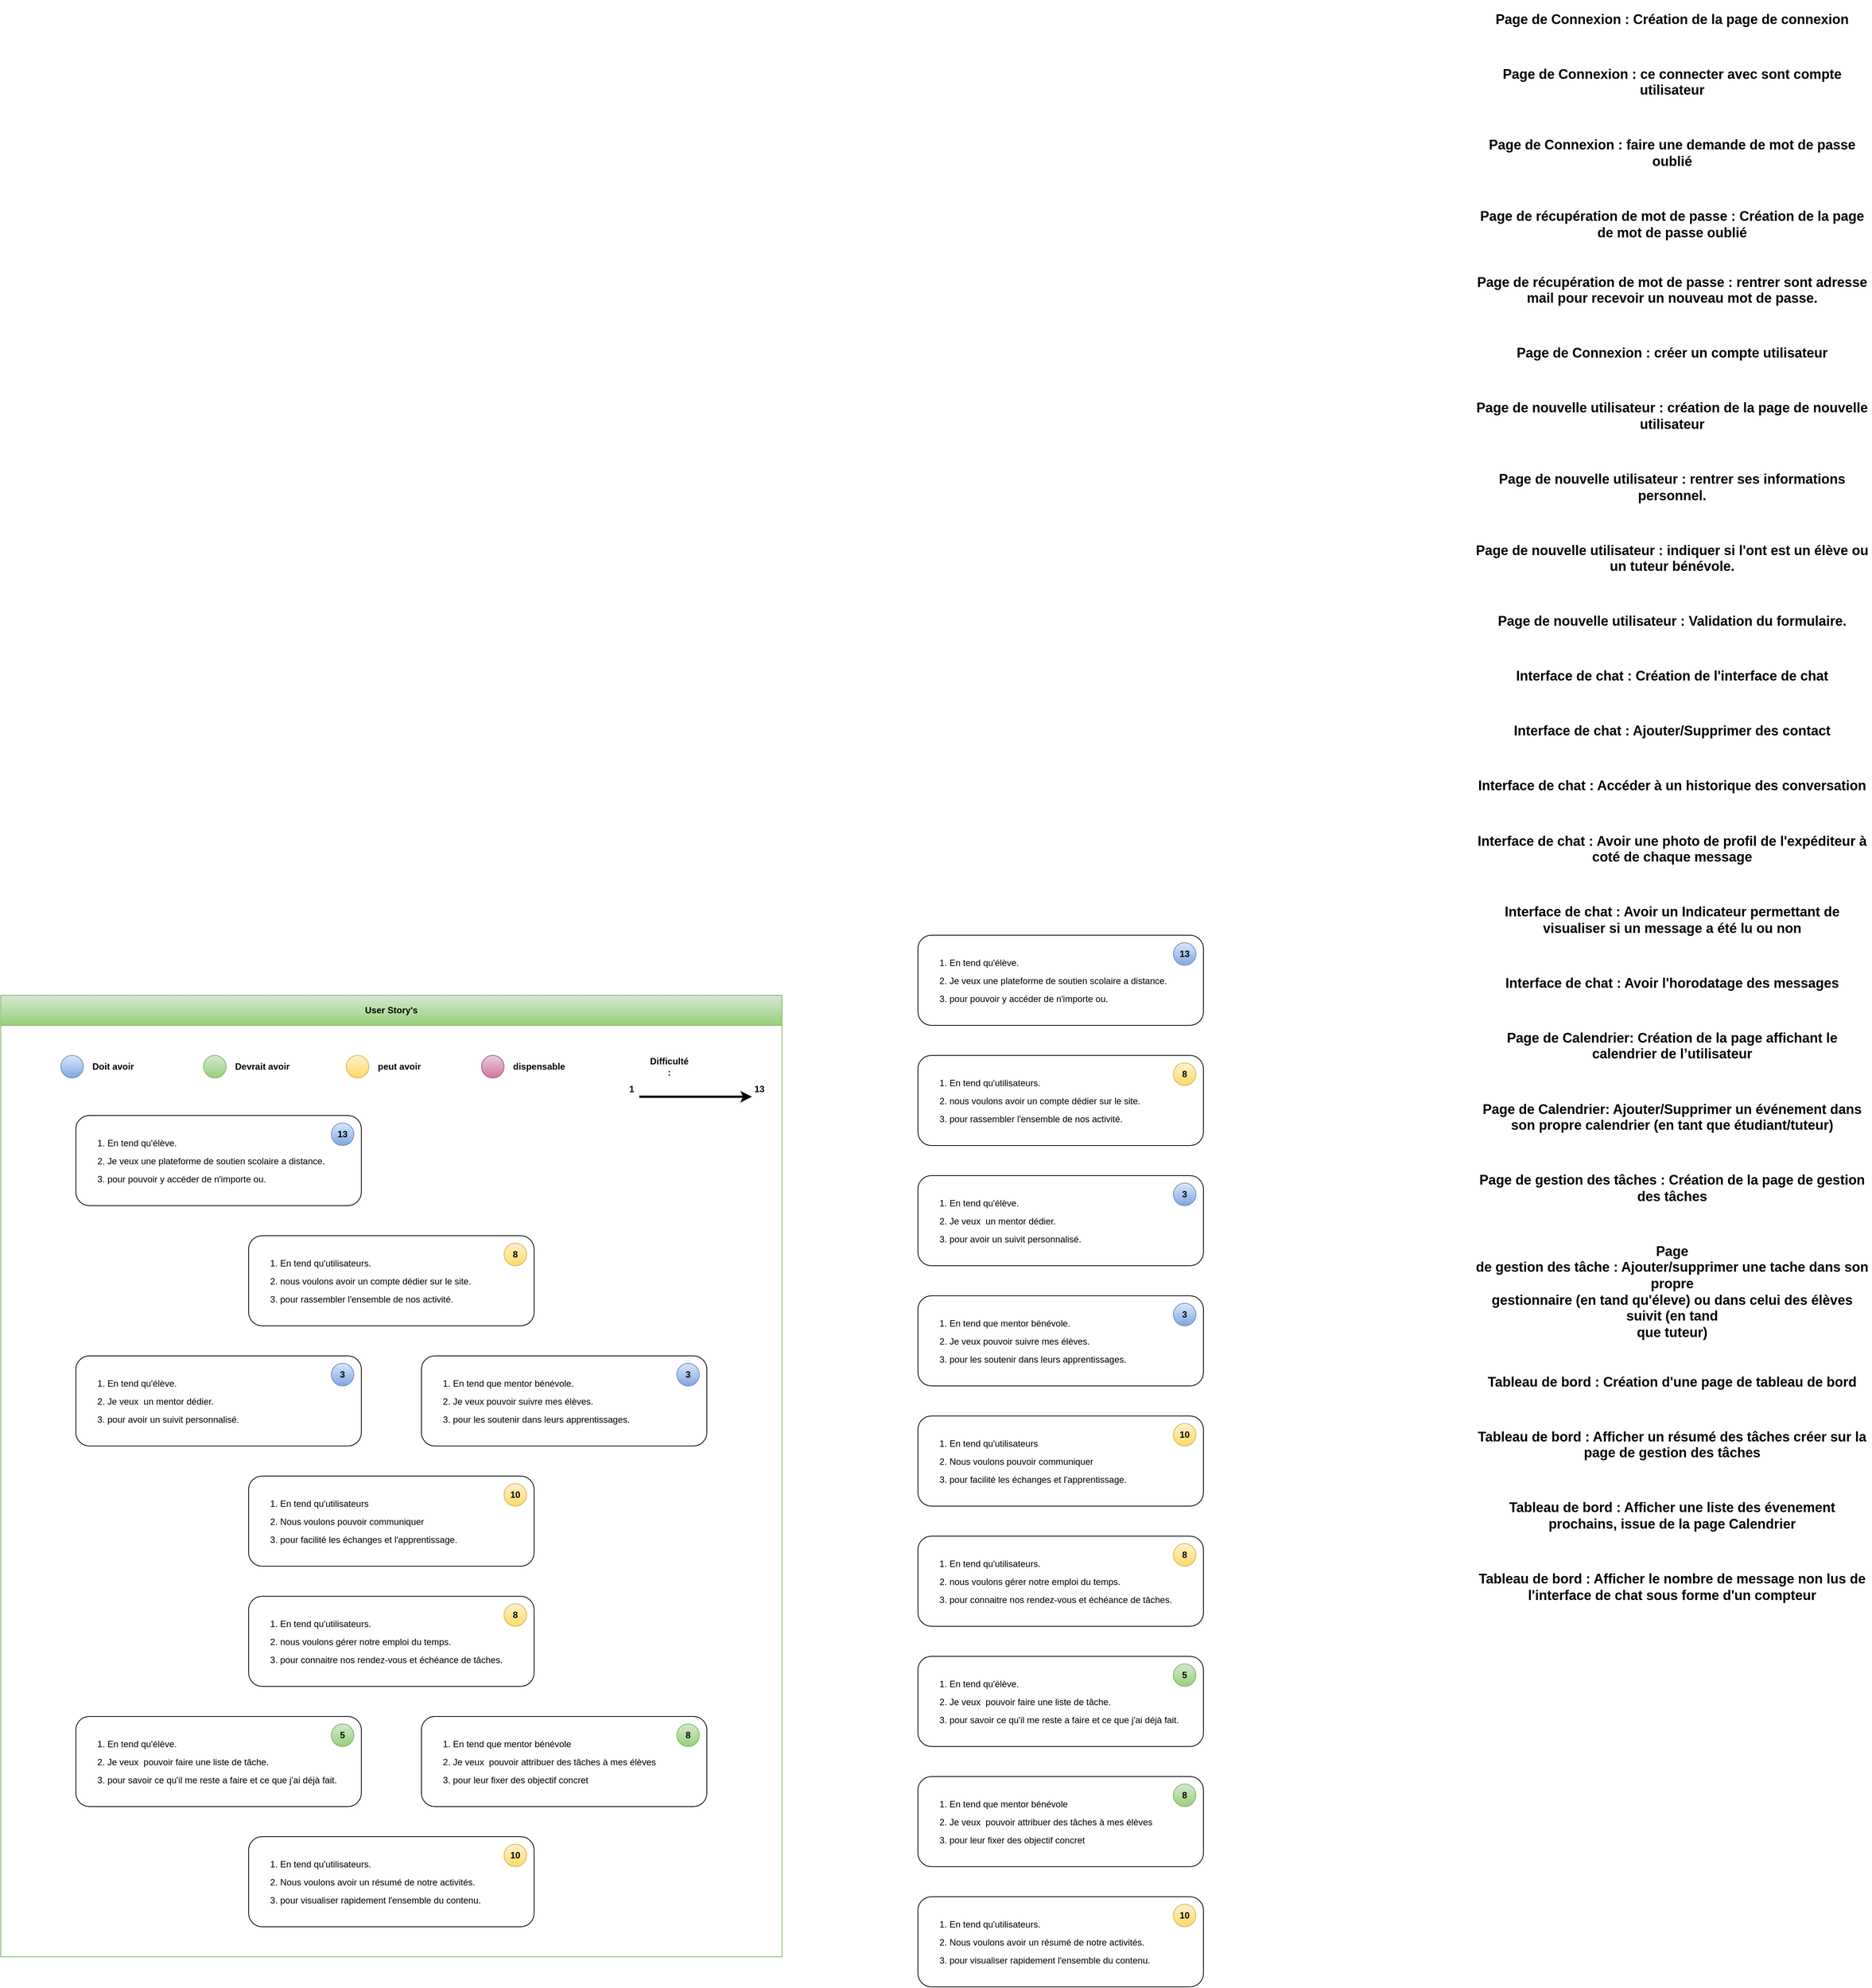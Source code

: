 <mxfile version="21.5.2" type="github">
  <diagram name="Page-1" id="sj1A13hGBqNmOc4zXh2_">
    <mxGraphModel dx="2695" dy="3397" grid="1" gridSize="10" guides="1" tooltips="1" connect="1" arrows="1" fold="1" page="1" pageScale="1" pageWidth="827" pageHeight="1169" math="0" shadow="0">
      <root>
        <mxCell id="0" />
        <mxCell id="1" parent="0" />
        <mxCell id="MKo6S_NpZ9i3rgRZni-A-3" value="User Story&#39;s" style="swimlane;whiteSpace=wrap;html=1;startSize=40;fillColor=#d5e8d4;gradientColor=#97d077;strokeColor=#82b366;" parent="1" vertex="1">
          <mxGeometry x="-360" y="-720" width="1040" height="1280" as="geometry">
            <mxRectangle x="-360" y="-720" width="110" height="40" as="alternateBounds" />
          </mxGeometry>
        </mxCell>
        <mxCell id="OetnsAStxz32LthR_dCU-24" value="" style="group" parent="MKo6S_NpZ9i3rgRZni-A-3" vertex="1" connectable="0">
          <mxGeometry x="100" y="960" width="380" height="120" as="geometry" />
        </mxCell>
        <mxCell id="OetnsAStxz32LthR_dCU-12" value="" style="rounded=1;whiteSpace=wrap;html=1;container=0;" parent="OetnsAStxz32LthR_dCU-24" vertex="1">
          <mxGeometry width="380" height="120" as="geometry" />
        </mxCell>
        <mxCell id="OetnsAStxz32LthR_dCU-23" value="&lt;ol style=&quot;line-height: 200%;&quot;&gt;&lt;li&gt;En tend qu&#39;élève.&lt;br&gt;&lt;/li&gt;&lt;li&gt;Je veux&amp;nbsp; pouvoir faire une liste de tâche.&lt;br&gt;&lt;/li&gt;&lt;li&gt;pour savoir ce qu&#39;il me reste a faire et ce que j&#39;ai déjà fait.&lt;br&gt;&lt;/li&gt;&lt;/ol&gt;" style="text;strokeColor=none;fillColor=none;align=left;verticalAlign=middle;spacingLeft=0;spacingRight=4;overflow=hidden;rotatable=0;points=[[0,0.5],[1,0.5]];portConstraint=eastwest;whiteSpace=wrap;html=1;spacing=2;spacingTop=4;spacingBottom=4;imageAspect=1;" parent="OetnsAStxz32LthR_dCU-24" vertex="1">
          <mxGeometry width="380" height="120" as="geometry" />
        </mxCell>
        <mxCell id="MKo6S_NpZ9i3rgRZni-A-76" value="5" style="rounded=1;whiteSpace=wrap;html=1;absoluteArcSize=0;metaEdit=0;arcSize=50;fillColor=#d5e8d4;gradientColor=#97d077;strokeColor=#82b366;fontStyle=1" parent="OetnsAStxz32LthR_dCU-24" vertex="1">
          <mxGeometry x="340" y="10" width="30" height="30" as="geometry" />
        </mxCell>
        <mxCell id="OetnsAStxz32LthR_dCU-28" value="" style="group" parent="MKo6S_NpZ9i3rgRZni-A-3" vertex="1" connectable="0">
          <mxGeometry x="330" y="320" width="380" height="120" as="geometry" />
        </mxCell>
        <mxCell id="OetnsAStxz32LthR_dCU-29" value="" style="rounded=1;whiteSpace=wrap;html=1;" parent="OetnsAStxz32LthR_dCU-28" vertex="1">
          <mxGeometry width="380" height="120" as="geometry" />
        </mxCell>
        <mxCell id="OetnsAStxz32LthR_dCU-30" value="&lt;ol style=&quot;line-height: 200%;&quot;&gt;&lt;li&gt;En tend qu&#39;utilisateurs.&lt;/li&gt;&lt;li&gt;nous voulons avoir un compte dédier sur le site.&lt;br&gt;&lt;/li&gt;&lt;li&gt;pour rassembler l&#39;ensemble de nos activité.&lt;br&gt;&lt;/li&gt;&lt;/ol&gt;" style="text;strokeColor=none;fillColor=none;align=left;verticalAlign=middle;spacingLeft=0;spacingRight=4;overflow=hidden;rotatable=0;points=[[0,0.5],[1,0.5]];portConstraint=eastwest;whiteSpace=wrap;html=1;spacing=2;spacingTop=4;spacingBottom=4;imageAspect=1;" parent="OetnsAStxz32LthR_dCU-28" vertex="1">
          <mxGeometry width="380" height="120" as="geometry" />
        </mxCell>
        <mxCell id="MKo6S_NpZ9i3rgRZni-A-74" value="8" style="rounded=1;whiteSpace=wrap;html=1;absoluteArcSize=0;metaEdit=0;arcSize=50;fillColor=#fff2cc;gradientColor=#ffd966;strokeColor=#d6b656;fontStyle=1" parent="OetnsAStxz32LthR_dCU-28" vertex="1">
          <mxGeometry x="340" y="10" width="30" height="30" as="geometry" />
        </mxCell>
        <mxCell id="OetnsAStxz32LthR_dCU-31" value="" style="group" parent="MKo6S_NpZ9i3rgRZni-A-3" vertex="1" connectable="0">
          <mxGeometry x="100" y="480" width="380" height="120" as="geometry" />
        </mxCell>
        <mxCell id="OetnsAStxz32LthR_dCU-32" value="" style="rounded=1;whiteSpace=wrap;html=1;" parent="OetnsAStxz32LthR_dCU-31" vertex="1">
          <mxGeometry width="380" height="120" as="geometry" />
        </mxCell>
        <mxCell id="OetnsAStxz32LthR_dCU-33" value="&lt;ol style=&quot;line-height: 200%;&quot;&gt;&lt;li&gt;En tend qu&#39;élève.&lt;/li&gt;&lt;li&gt;Je veux&amp;nbsp; un mentor dédier.&lt;br&gt;&lt;/li&gt;&lt;li&gt;pour avoir un suivit personnalisé.&lt;br&gt;&lt;/li&gt;&lt;/ol&gt;" style="text;strokeColor=none;fillColor=none;align=left;verticalAlign=middle;spacingLeft=0;spacingRight=4;overflow=hidden;rotatable=0;points=[[0,0.5],[1,0.5]];portConstraint=eastwest;whiteSpace=wrap;html=1;spacing=2;spacingTop=4;spacingBottom=4;imageAspect=1;" parent="OetnsAStxz32LthR_dCU-31" vertex="1">
          <mxGeometry width="380" height="120" as="geometry" />
        </mxCell>
        <mxCell id="MKo6S_NpZ9i3rgRZni-A-72" value="3" style="rounded=1;whiteSpace=wrap;html=1;absoluteArcSize=0;metaEdit=0;arcSize=50;fillColor=#dae8fc;gradientColor=#7ea6e0;strokeColor=#6c8ebf;editable=1;movable=1;resizable=1;rotatable=1;deletable=1;locked=0;connectable=1;noLabel=0;fontStyle=1" parent="OetnsAStxz32LthR_dCU-31" vertex="1">
          <mxGeometry x="340" y="10" width="30" height="30" as="geometry" />
        </mxCell>
        <mxCell id="OetnsAStxz32LthR_dCU-34" value="" style="group;fontStyle=0" parent="MKo6S_NpZ9i3rgRZni-A-3" vertex="1" connectable="0">
          <mxGeometry x="100" y="160" width="380" height="120" as="geometry" />
        </mxCell>
        <mxCell id="OetnsAStxz32LthR_dCU-35" value="" style="rounded=1;whiteSpace=wrap;html=1;" parent="OetnsAStxz32LthR_dCU-34" vertex="1">
          <mxGeometry width="380" height="120" as="geometry" />
        </mxCell>
        <mxCell id="OetnsAStxz32LthR_dCU-36" value="&lt;ol style=&quot;line-height: 200%;&quot;&gt;&lt;li&gt;En tend qu&#39;élève.&lt;br&gt;&lt;/li&gt;&lt;li&gt;Je veux une plateforme de soutien scolaire a distance.&lt;br&gt;&lt;/li&gt;&lt;li&gt;pour pouvoir y accéder de n&#39;importe ou.&lt;br&gt;&lt;/li&gt;&lt;/ol&gt;" style="text;strokeColor=none;fillColor=none;align=left;verticalAlign=middle;spacingLeft=0;spacingRight=4;overflow=hidden;rotatable=0;points=[[0,0.5],[1,0.5]];portConstraint=eastwest;whiteSpace=wrap;html=1;spacing=2;spacingTop=4;spacingBottom=4;imageAspect=1;" parent="OetnsAStxz32LthR_dCU-34" vertex="1">
          <mxGeometry width="380" height="120" as="geometry" />
        </mxCell>
        <mxCell id="MKo6S_NpZ9i3rgRZni-A-71" value="13" style="rounded=1;whiteSpace=wrap;html=1;absoluteArcSize=0;metaEdit=0;arcSize=50;fillColor=#dae8fc;gradientColor=#7ea6e0;strokeColor=#6c8ebf;editable=1;movable=1;resizable=1;rotatable=1;deletable=1;locked=0;connectable=1;noLabel=0;fontStyle=1" parent="OetnsAStxz32LthR_dCU-34" vertex="1">
          <mxGeometry x="340" y="10" width="30" height="30" as="geometry" />
        </mxCell>
        <mxCell id="OetnsAStxz32LthR_dCU-37" value="" style="group" parent="MKo6S_NpZ9i3rgRZni-A-3" vertex="1" connectable="0">
          <mxGeometry x="560" y="480" width="380" height="120" as="geometry" />
        </mxCell>
        <mxCell id="OetnsAStxz32LthR_dCU-38" value="" style="rounded=1;whiteSpace=wrap;html=1;" parent="OetnsAStxz32LthR_dCU-37" vertex="1">
          <mxGeometry width="380" height="120" as="geometry" />
        </mxCell>
        <mxCell id="OetnsAStxz32LthR_dCU-39" value="&lt;ol style=&quot;line-height: 200%;&quot;&gt;&lt;li&gt;En tend que mentor bénévole.&lt;br&gt;&lt;/li&gt;&lt;li&gt;Je veux pouvoir suivre mes élèves.&lt;br&gt;&lt;/li&gt;&lt;li&gt;pour les soutenir dans leurs apprentissages.&lt;br&gt;&lt;/li&gt;&lt;/ol&gt;" style="text;strokeColor=none;fillColor=none;align=left;verticalAlign=middle;spacingLeft=0;spacingRight=4;overflow=hidden;rotatable=0;points=[[0,0.5],[1,0.5]];portConstraint=eastwest;whiteSpace=wrap;html=1;spacing=2;spacingTop=4;spacingBottom=4;imageAspect=1;" parent="OetnsAStxz32LthR_dCU-37" vertex="1">
          <mxGeometry width="380" height="120" as="geometry" />
        </mxCell>
        <mxCell id="MKo6S_NpZ9i3rgRZni-A-73" value="3" style="rounded=1;whiteSpace=wrap;html=1;absoluteArcSize=0;metaEdit=0;arcSize=50;fillColor=#dae8fc;gradientColor=#7ea6e0;strokeColor=#6c8ebf;editable=1;movable=1;resizable=1;rotatable=1;deletable=1;locked=0;connectable=1;noLabel=0;fontStyle=1" parent="OetnsAStxz32LthR_dCU-37" vertex="1">
          <mxGeometry x="340" y="10" width="30" height="30" as="geometry" />
        </mxCell>
        <mxCell id="OetnsAStxz32LthR_dCU-40" value="" style="group" parent="MKo6S_NpZ9i3rgRZni-A-3" vertex="1" connectable="0">
          <mxGeometry x="560" y="960" width="380" height="120" as="geometry" />
        </mxCell>
        <mxCell id="OetnsAStxz32LthR_dCU-41" value="" style="rounded=1;whiteSpace=wrap;html=1;" parent="OetnsAStxz32LthR_dCU-40" vertex="1">
          <mxGeometry width="380" height="120" as="geometry" />
        </mxCell>
        <mxCell id="OetnsAStxz32LthR_dCU-42" value="&lt;ol style=&quot;line-height: 200%;&quot;&gt;&lt;li&gt;En tend que mentor bénévole&lt;br&gt;&lt;/li&gt;&lt;li&gt;Je veux&amp;nbsp; pouvoir attribuer des tâches à mes élèves&lt;br&gt;&lt;/li&gt;&lt;li&gt;pour leur fixer des objectif concret&lt;br&gt;&lt;/li&gt;&lt;/ol&gt;" style="text;strokeColor=none;fillColor=none;align=left;verticalAlign=middle;spacingLeft=0;spacingRight=4;overflow=hidden;rotatable=0;points=[[0,0.5],[1,0.5]];portConstraint=eastwest;whiteSpace=wrap;html=1;spacing=2;spacingTop=4;spacingBottom=4;imageAspect=1;" parent="OetnsAStxz32LthR_dCU-40" vertex="1">
          <mxGeometry width="380" height="120" as="geometry" />
        </mxCell>
        <mxCell id="MKo6S_NpZ9i3rgRZni-A-77" value="8" style="rounded=1;whiteSpace=wrap;html=1;absoluteArcSize=0;metaEdit=0;arcSize=50;fillColor=#d5e8d4;gradientColor=#97d077;strokeColor=#82b366;fontStyle=1" parent="OetnsAStxz32LthR_dCU-40" vertex="1">
          <mxGeometry x="340" y="10" width="30" height="30" as="geometry" />
        </mxCell>
        <mxCell id="OetnsAStxz32LthR_dCU-46" value="" style="group" parent="MKo6S_NpZ9i3rgRZni-A-3" vertex="1" connectable="0">
          <mxGeometry x="330" y="1120" width="380" height="120" as="geometry" />
        </mxCell>
        <mxCell id="OetnsAStxz32LthR_dCU-47" value="" style="rounded=1;whiteSpace=wrap;html=1;" parent="OetnsAStxz32LthR_dCU-46" vertex="1">
          <mxGeometry width="380" height="120" as="geometry" />
        </mxCell>
        <mxCell id="OetnsAStxz32LthR_dCU-48" value="&lt;ol style=&quot;line-height: 200%;&quot;&gt;&lt;li&gt;En tend qu&#39;utilisateurs.&lt;br&gt;&lt;/li&gt;&lt;li&gt;Nous voulons avoir un résumé de notre activités. &lt;br&gt;&lt;/li&gt;&lt;li&gt;pour visualiser rapidement l&#39;ensemble du contenu.&lt;br&gt;&lt;/li&gt;&lt;/ol&gt;" style="text;strokeColor=none;fillColor=none;align=left;verticalAlign=middle;spacingLeft=0;spacingRight=4;overflow=hidden;rotatable=0;points=[[0,0.5],[1,0.5]];portConstraint=eastwest;whiteSpace=wrap;html=1;spacing=2;spacingTop=4;spacingBottom=4;imageAspect=1;" parent="OetnsAStxz32LthR_dCU-46" vertex="1">
          <mxGeometry width="380" height="120" as="geometry" />
        </mxCell>
        <mxCell id="MKo6S_NpZ9i3rgRZni-A-69" value="10" style="rounded=1;whiteSpace=wrap;html=1;absoluteArcSize=0;metaEdit=0;arcSize=50;fillColor=#fff2cc;gradientColor=#ffd966;strokeColor=#d6b656;fontStyle=1" parent="OetnsAStxz32LthR_dCU-46" vertex="1">
          <mxGeometry x="340" y="10" width="30" height="30" as="geometry" />
        </mxCell>
        <mxCell id="OetnsAStxz32LthR_dCU-49" value="" style="group" parent="MKo6S_NpZ9i3rgRZni-A-3" vertex="1" connectable="0">
          <mxGeometry x="330" y="640" width="380" height="120" as="geometry" />
        </mxCell>
        <mxCell id="OetnsAStxz32LthR_dCU-26" value="" style="rounded=1;whiteSpace=wrap;html=1;" parent="OetnsAStxz32LthR_dCU-49" vertex="1">
          <mxGeometry width="380" height="120.0" as="geometry" />
        </mxCell>
        <mxCell id="OetnsAStxz32LthR_dCU-27" value="&lt;ol style=&quot;line-height: 200%;&quot;&gt;&lt;li&gt;En tend qu&#39;utilisateurs&lt;/li&gt;&lt;li&gt;Nous voulons pouvoir communiquer&lt;br&gt;&lt;/li&gt;&lt;li&gt;pour facilité les échanges et l&#39;apprentissage.&lt;br&gt;&lt;/li&gt;&lt;/ol&gt;" style="text;strokeColor=none;fillColor=none;align=left;verticalAlign=middle;spacingLeft=0;spacingRight=4;overflow=hidden;rotatable=0;points=[[0,0.5],[1,0.5]];portConstraint=eastwest;whiteSpace=wrap;html=1;spacing=2;spacingTop=0;spacingBottom=0;imageAspect=1;" parent="OetnsAStxz32LthR_dCU-49" vertex="1">
          <mxGeometry width="380" height="120.0" as="geometry" />
        </mxCell>
        <mxCell id="MKo6S_NpZ9i3rgRZni-A-79" value="10" style="rounded=1;whiteSpace=wrap;html=1;absoluteArcSize=0;metaEdit=0;arcSize=50;fillColor=#fff2cc;gradientColor=#ffd966;strokeColor=#d6b656;fontStyle=1" parent="OetnsAStxz32LthR_dCU-49" vertex="1">
          <mxGeometry x="340" y="10" width="30" height="30" as="geometry" />
        </mxCell>
        <mxCell id="MKo6S_NpZ9i3rgRZni-A-2" value="" style="group" parent="MKo6S_NpZ9i3rgRZni-A-3" vertex="1" connectable="0">
          <mxGeometry x="330" y="800" width="380" height="120" as="geometry" />
        </mxCell>
        <mxCell id="EO4pnPSAchLOPsAstI3M-14" value="" style="rounded=1;whiteSpace=wrap;html=1;container=0;" parent="MKo6S_NpZ9i3rgRZni-A-2" vertex="1">
          <mxGeometry width="380" height="120" as="geometry" />
        </mxCell>
        <mxCell id="EO4pnPSAchLOPsAstI3M-6" value="&lt;ol style=&quot;line-height: 200%;&quot;&gt;&lt;li&gt;En tend qu&#39;utilisateurs.&lt;/li&gt;&lt;li&gt;nous voulons gérer notre emploi du temps. &lt;br&gt;&lt;/li&gt;&lt;li&gt;pour connaitre nos rendez-vous et échéance de tâches.&lt;br&gt;&lt;/li&gt;&lt;/ol&gt;" style="text;strokeColor=none;fillColor=none;align=left;verticalAlign=middle;spacingLeft=0;spacingRight=4;overflow=hidden;rotatable=0;points=[[0,0.5],[1,0.5]];portConstraint=eastwest;whiteSpace=wrap;html=1;spacing=2;spacingTop=4;spacingBottom=4;imageAspect=1;container=0;" parent="MKo6S_NpZ9i3rgRZni-A-2" vertex="1">
          <mxGeometry width="380" height="120" as="geometry" />
        </mxCell>
        <mxCell id="MKo6S_NpZ9i3rgRZni-A-78" value="8" style="rounded=1;whiteSpace=wrap;html=1;absoluteArcSize=0;metaEdit=0;arcSize=50;fillColor=#fff2cc;gradientColor=#ffd966;strokeColor=#d6b656;fontStyle=1" parent="MKo6S_NpZ9i3rgRZni-A-2" vertex="1">
          <mxGeometry x="340" y="10" width="30" height="30" as="geometry" />
        </mxCell>
        <mxCell id="MKo6S_NpZ9i3rgRZni-A-15" value="" style="endArrow=classic;html=1;rounded=0;strokeWidth=3;" parent="MKo6S_NpZ9i3rgRZni-A-3" edge="1">
          <mxGeometry width="50" height="50" relative="1" as="geometry">
            <mxPoint x="850" y="135" as="sourcePoint" />
            <mxPoint x="1000" y="135" as="targetPoint" />
          </mxGeometry>
        </mxCell>
        <mxCell id="MKo6S_NpZ9i3rgRZni-A-16" value="&lt;b&gt;Difficulté :&lt;/b&gt;" style="text;html=1;strokeColor=none;fillColor=none;align=center;verticalAlign=middle;whiteSpace=wrap;rounded=0;" parent="MKo6S_NpZ9i3rgRZni-A-3" vertex="1">
          <mxGeometry x="860" y="80" width="60" height="30" as="geometry" />
        </mxCell>
        <mxCell id="MKo6S_NpZ9i3rgRZni-A-61" value="&lt;b&gt;1&lt;/b&gt;" style="text;html=1;strokeColor=none;fillColor=none;align=center;verticalAlign=middle;whiteSpace=wrap;rounded=0;" parent="MKo6S_NpZ9i3rgRZni-A-3" vertex="1">
          <mxGeometry x="810" y="110" width="60" height="30" as="geometry" />
        </mxCell>
        <mxCell id="MKo6S_NpZ9i3rgRZni-A-62" value="&lt;b&gt;13&lt;/b&gt;" style="text;html=1;strokeColor=none;fillColor=none;align=center;verticalAlign=middle;whiteSpace=wrap;rounded=0;" parent="MKo6S_NpZ9i3rgRZni-A-3" vertex="1">
          <mxGeometry x="980" y="110" width="60" height="30" as="geometry" />
        </mxCell>
        <mxCell id="MKo6S_NpZ9i3rgRZni-A-6" value="" style="group" parent="MKo6S_NpZ9i3rgRZni-A-3" vertex="1" connectable="0">
          <mxGeometry x="270" y="80" width="130" height="30" as="geometry" />
        </mxCell>
        <mxCell id="MKo6S_NpZ9i3rgRZni-A-7" value="" style="rounded=1;whiteSpace=wrap;html=1;absoluteArcSize=0;metaEdit=0;arcSize=50;fillColor=#d5e8d4;gradientColor=#97d077;strokeColor=#82b366;" parent="MKo6S_NpZ9i3rgRZni-A-6" vertex="1">
          <mxGeometry width="30" height="30" as="geometry" />
        </mxCell>
        <mxCell id="MKo6S_NpZ9i3rgRZni-A-8" value="Devrait avoir" style="text;html=1;strokeColor=none;fillColor=none;align=left;verticalAlign=middle;whiteSpace=wrap;rounded=0;fontStyle=1" parent="MKo6S_NpZ9i3rgRZni-A-6" vertex="1">
          <mxGeometry x="40" width="90" height="30" as="geometry" />
        </mxCell>
        <mxCell id="MKo6S_NpZ9i3rgRZni-A-9" value="" style="group" parent="MKo6S_NpZ9i3rgRZni-A-3" vertex="1" connectable="0">
          <mxGeometry x="460" y="80" width="130" height="30" as="geometry" />
        </mxCell>
        <mxCell id="MKo6S_NpZ9i3rgRZni-A-10" value="" style="rounded=1;whiteSpace=wrap;html=1;absoluteArcSize=0;metaEdit=0;arcSize=50;fillColor=#fff2cc;gradientColor=#ffd966;strokeColor=#d6b656;" parent="MKo6S_NpZ9i3rgRZni-A-9" vertex="1">
          <mxGeometry width="30" height="30" as="geometry" />
        </mxCell>
        <mxCell id="MKo6S_NpZ9i3rgRZni-A-11" value="peut avoir" style="text;html=1;strokeColor=none;fillColor=none;align=left;verticalAlign=middle;whiteSpace=wrap;rounded=0;fontStyle=1" parent="MKo6S_NpZ9i3rgRZni-A-9" vertex="1">
          <mxGeometry x="40" width="90" height="30" as="geometry" />
        </mxCell>
        <mxCell id="MKo6S_NpZ9i3rgRZni-A-12" value="" style="group" parent="MKo6S_NpZ9i3rgRZni-A-3" vertex="1" connectable="0">
          <mxGeometry x="640" y="80" width="130" height="30" as="geometry" />
        </mxCell>
        <mxCell id="MKo6S_NpZ9i3rgRZni-A-13" value="" style="rounded=1;whiteSpace=wrap;html=1;absoluteArcSize=0;metaEdit=0;arcSize=50;fillColor=#e6d0de;strokeColor=#996185;gradientColor=#d5739d;" parent="MKo6S_NpZ9i3rgRZni-A-12" vertex="1">
          <mxGeometry width="30" height="30" as="geometry" />
        </mxCell>
        <mxCell id="MKo6S_NpZ9i3rgRZni-A-14" value="dispensable" style="text;html=1;strokeColor=none;fillColor=none;align=left;verticalAlign=middle;whiteSpace=wrap;rounded=0;fontStyle=1" parent="MKo6S_NpZ9i3rgRZni-A-12" vertex="1">
          <mxGeometry x="40" width="90" height="30" as="geometry" />
        </mxCell>
        <mxCell id="MKo6S_NpZ9i3rgRZni-A-5" value="" style="group" parent="MKo6S_NpZ9i3rgRZni-A-3" vertex="1" connectable="0">
          <mxGeometry x="80" y="80" width="130" height="30" as="geometry" />
        </mxCell>
        <mxCell id="MKo6S_NpZ9i3rgRZni-A-1" value="" style="rounded=1;whiteSpace=wrap;html=1;absoluteArcSize=0;metaEdit=0;arcSize=50;fillColor=#dae8fc;gradientColor=#7ea6e0;strokeColor=#6c8ebf;editable=1;movable=1;resizable=1;rotatable=1;deletable=1;locked=0;connectable=1;noLabel=0;" parent="MKo6S_NpZ9i3rgRZni-A-5" vertex="1">
          <mxGeometry width="30" height="30" as="geometry" />
        </mxCell>
        <mxCell id="MKo6S_NpZ9i3rgRZni-A-4" value="Doit avoir" style="text;html=1;strokeColor=none;fillColor=none;align=left;verticalAlign=middle;whiteSpace=wrap;rounded=0;fontStyle=1" parent="MKo6S_NpZ9i3rgRZni-A-5" vertex="1">
          <mxGeometry x="40" width="90" height="30" as="geometry" />
        </mxCell>
        <mxCell id="_IogW-WgL3CR2NkvRx8q-1" value="" style="group;fontStyle=0" vertex="1" connectable="0" parent="1">
          <mxGeometry x="861" y="-800" width="380" height="120" as="geometry" />
        </mxCell>
        <mxCell id="_IogW-WgL3CR2NkvRx8q-2" value="" style="rounded=1;whiteSpace=wrap;html=1;" vertex="1" parent="_IogW-WgL3CR2NkvRx8q-1">
          <mxGeometry width="380" height="120" as="geometry" />
        </mxCell>
        <mxCell id="_IogW-WgL3CR2NkvRx8q-3" value="&lt;ol style=&quot;line-height: 200%;&quot;&gt;&lt;li&gt;En tend qu&#39;élève.&lt;br&gt;&lt;/li&gt;&lt;li&gt;Je veux une plateforme de soutien scolaire a distance.&lt;br&gt;&lt;/li&gt;&lt;li&gt;pour pouvoir y accéder de n&#39;importe ou.&lt;br&gt;&lt;/li&gt;&lt;/ol&gt;" style="text;strokeColor=none;fillColor=none;align=left;verticalAlign=middle;spacingLeft=0;spacingRight=4;overflow=hidden;rotatable=0;points=[[0,0.5],[1,0.5]];portConstraint=eastwest;whiteSpace=wrap;html=1;spacing=2;spacingTop=4;spacingBottom=4;imageAspect=1;" vertex="1" parent="_IogW-WgL3CR2NkvRx8q-1">
          <mxGeometry width="380" height="120" as="geometry" />
        </mxCell>
        <mxCell id="_IogW-WgL3CR2NkvRx8q-4" value="13" style="rounded=1;whiteSpace=wrap;html=1;absoluteArcSize=0;metaEdit=0;arcSize=50;fillColor=#dae8fc;gradientColor=#7ea6e0;strokeColor=#6c8ebf;editable=1;movable=1;resizable=1;rotatable=1;deletable=1;locked=0;connectable=1;noLabel=0;fontStyle=1" vertex="1" parent="_IogW-WgL3CR2NkvRx8q-1">
          <mxGeometry x="340" y="10" width="30" height="30" as="geometry" />
        </mxCell>
        <mxCell id="_IogW-WgL3CR2NkvRx8q-5" value="" style="group" vertex="1" connectable="0" parent="1">
          <mxGeometry x="861" y="-640" width="380" height="120" as="geometry" />
        </mxCell>
        <mxCell id="_IogW-WgL3CR2NkvRx8q-6" value="" style="rounded=1;whiteSpace=wrap;html=1;" vertex="1" parent="_IogW-WgL3CR2NkvRx8q-5">
          <mxGeometry width="380" height="120" as="geometry" />
        </mxCell>
        <mxCell id="_IogW-WgL3CR2NkvRx8q-7" value="&lt;ol style=&quot;line-height: 200%;&quot;&gt;&lt;li&gt;En tend qu&#39;utilisateurs.&lt;/li&gt;&lt;li&gt;nous voulons avoir un compte dédier sur le site.&lt;br&gt;&lt;/li&gt;&lt;li&gt;pour rassembler l&#39;ensemble de nos activité.&lt;br&gt;&lt;/li&gt;&lt;/ol&gt;" style="text;strokeColor=none;fillColor=none;align=left;verticalAlign=middle;spacingLeft=0;spacingRight=4;overflow=hidden;rotatable=0;points=[[0,0.5],[1,0.5]];portConstraint=eastwest;whiteSpace=wrap;html=1;spacing=2;spacingTop=4;spacingBottom=4;imageAspect=1;" vertex="1" parent="_IogW-WgL3CR2NkvRx8q-5">
          <mxGeometry width="380" height="120" as="geometry" />
        </mxCell>
        <mxCell id="_IogW-WgL3CR2NkvRx8q-8" value="8" style="rounded=1;whiteSpace=wrap;html=1;absoluteArcSize=0;metaEdit=0;arcSize=50;fillColor=#fff2cc;gradientColor=#ffd966;strokeColor=#d6b656;fontStyle=1" vertex="1" parent="_IogW-WgL3CR2NkvRx8q-5">
          <mxGeometry x="340" y="10" width="30" height="30" as="geometry" />
        </mxCell>
        <mxCell id="_IogW-WgL3CR2NkvRx8q-9" value="" style="group" vertex="1" connectable="0" parent="1">
          <mxGeometry x="861" y="-320" width="380" height="120" as="geometry" />
        </mxCell>
        <mxCell id="_IogW-WgL3CR2NkvRx8q-10" value="" style="rounded=1;whiteSpace=wrap;html=1;" vertex="1" parent="_IogW-WgL3CR2NkvRx8q-9">
          <mxGeometry width="380" height="120" as="geometry" />
        </mxCell>
        <mxCell id="_IogW-WgL3CR2NkvRx8q-11" value="&lt;ol style=&quot;line-height: 200%;&quot;&gt;&lt;li&gt;En tend que mentor bénévole.&lt;br&gt;&lt;/li&gt;&lt;li&gt;Je veux pouvoir suivre mes élèves.&lt;br&gt;&lt;/li&gt;&lt;li&gt;pour les soutenir dans leurs apprentissages.&lt;br&gt;&lt;/li&gt;&lt;/ol&gt;" style="text;strokeColor=none;fillColor=none;align=left;verticalAlign=middle;spacingLeft=0;spacingRight=4;overflow=hidden;rotatable=0;points=[[0,0.5],[1,0.5]];portConstraint=eastwest;whiteSpace=wrap;html=1;spacing=2;spacingTop=4;spacingBottom=4;imageAspect=1;" vertex="1" parent="_IogW-WgL3CR2NkvRx8q-9">
          <mxGeometry width="380" height="120" as="geometry" />
        </mxCell>
        <mxCell id="_IogW-WgL3CR2NkvRx8q-12" value="3" style="rounded=1;whiteSpace=wrap;html=1;absoluteArcSize=0;metaEdit=0;arcSize=50;fillColor=#dae8fc;gradientColor=#7ea6e0;strokeColor=#6c8ebf;editable=1;movable=1;resizable=1;rotatable=1;deletable=1;locked=0;connectable=1;noLabel=0;fontStyle=1" vertex="1" parent="_IogW-WgL3CR2NkvRx8q-9">
          <mxGeometry x="340" y="10" width="30" height="30" as="geometry" />
        </mxCell>
        <mxCell id="_IogW-WgL3CR2NkvRx8q-13" value="" style="group" vertex="1" connectable="0" parent="1">
          <mxGeometry x="861" y="-480" width="380" height="120" as="geometry" />
        </mxCell>
        <mxCell id="_IogW-WgL3CR2NkvRx8q-14" value="" style="rounded=1;whiteSpace=wrap;html=1;" vertex="1" parent="_IogW-WgL3CR2NkvRx8q-13">
          <mxGeometry width="380" height="120" as="geometry" />
        </mxCell>
        <mxCell id="_IogW-WgL3CR2NkvRx8q-15" value="&lt;ol style=&quot;line-height: 200%;&quot;&gt;&lt;li&gt;En tend qu&#39;élève.&lt;/li&gt;&lt;li&gt;Je veux&amp;nbsp; un mentor dédier.&lt;br&gt;&lt;/li&gt;&lt;li&gt;pour avoir un suivit personnalisé.&lt;br&gt;&lt;/li&gt;&lt;/ol&gt;" style="text;strokeColor=none;fillColor=none;align=left;verticalAlign=middle;spacingLeft=0;spacingRight=4;overflow=hidden;rotatable=0;points=[[0,0.5],[1,0.5]];portConstraint=eastwest;whiteSpace=wrap;html=1;spacing=2;spacingTop=4;spacingBottom=4;imageAspect=1;" vertex="1" parent="_IogW-WgL3CR2NkvRx8q-13">
          <mxGeometry width="380" height="120" as="geometry" />
        </mxCell>
        <mxCell id="_IogW-WgL3CR2NkvRx8q-16" value="3" style="rounded=1;whiteSpace=wrap;html=1;absoluteArcSize=0;metaEdit=0;arcSize=50;fillColor=#dae8fc;gradientColor=#7ea6e0;strokeColor=#6c8ebf;editable=1;movable=1;resizable=1;rotatable=1;deletable=1;locked=0;connectable=1;noLabel=0;fontStyle=1" vertex="1" parent="_IogW-WgL3CR2NkvRx8q-13">
          <mxGeometry x="340" y="10" width="30" height="30" as="geometry" />
        </mxCell>
        <mxCell id="_IogW-WgL3CR2NkvRx8q-17" value="" style="group" vertex="1" connectable="0" parent="1">
          <mxGeometry x="861" y="-160" width="380" height="120" as="geometry" />
        </mxCell>
        <mxCell id="_IogW-WgL3CR2NkvRx8q-18" value="" style="rounded=1;whiteSpace=wrap;html=1;" vertex="1" parent="_IogW-WgL3CR2NkvRx8q-17">
          <mxGeometry width="380" height="120.0" as="geometry" />
        </mxCell>
        <mxCell id="_IogW-WgL3CR2NkvRx8q-19" value="&lt;ol style=&quot;line-height: 200%;&quot;&gt;&lt;li&gt;En tend qu&#39;utilisateurs&lt;/li&gt;&lt;li&gt;Nous voulons pouvoir communiquer&lt;br&gt;&lt;/li&gt;&lt;li&gt;pour facilité les échanges et l&#39;apprentissage.&lt;br&gt;&lt;/li&gt;&lt;/ol&gt;" style="text;strokeColor=none;fillColor=none;align=left;verticalAlign=middle;spacingLeft=0;spacingRight=4;overflow=hidden;rotatable=0;points=[[0,0.5],[1,0.5]];portConstraint=eastwest;whiteSpace=wrap;html=1;spacing=2;spacingTop=0;spacingBottom=0;imageAspect=1;" vertex="1" parent="_IogW-WgL3CR2NkvRx8q-17">
          <mxGeometry width="380" height="120.0" as="geometry" />
        </mxCell>
        <mxCell id="_IogW-WgL3CR2NkvRx8q-20" value="10" style="rounded=1;whiteSpace=wrap;html=1;absoluteArcSize=0;metaEdit=0;arcSize=50;fillColor=#fff2cc;gradientColor=#ffd966;strokeColor=#d6b656;fontStyle=1" vertex="1" parent="_IogW-WgL3CR2NkvRx8q-17">
          <mxGeometry x="340" y="10" width="30" height="30" as="geometry" />
        </mxCell>
        <mxCell id="_IogW-WgL3CR2NkvRx8q-21" value="" style="group" vertex="1" connectable="0" parent="1">
          <mxGeometry x="861" width="380" height="120" as="geometry" />
        </mxCell>
        <mxCell id="_IogW-WgL3CR2NkvRx8q-22" value="" style="rounded=1;whiteSpace=wrap;html=1;container=0;" vertex="1" parent="_IogW-WgL3CR2NkvRx8q-21">
          <mxGeometry width="380" height="120" as="geometry" />
        </mxCell>
        <mxCell id="_IogW-WgL3CR2NkvRx8q-23" value="&lt;ol style=&quot;line-height: 200%;&quot;&gt;&lt;li&gt;En tend qu&#39;utilisateurs.&lt;/li&gt;&lt;li&gt;nous voulons gérer notre emploi du temps. &lt;br&gt;&lt;/li&gt;&lt;li&gt;pour connaitre nos rendez-vous et échéance de tâches.&lt;br&gt;&lt;/li&gt;&lt;/ol&gt;" style="text;strokeColor=none;fillColor=none;align=left;verticalAlign=middle;spacingLeft=0;spacingRight=4;overflow=hidden;rotatable=0;points=[[0,0.5],[1,0.5]];portConstraint=eastwest;whiteSpace=wrap;html=1;spacing=2;spacingTop=4;spacingBottom=4;imageAspect=1;container=0;" vertex="1" parent="_IogW-WgL3CR2NkvRx8q-21">
          <mxGeometry width="380" height="120" as="geometry" />
        </mxCell>
        <mxCell id="_IogW-WgL3CR2NkvRx8q-24" value="8" style="rounded=1;whiteSpace=wrap;html=1;absoluteArcSize=0;metaEdit=0;arcSize=50;fillColor=#fff2cc;gradientColor=#ffd966;strokeColor=#d6b656;fontStyle=1" vertex="1" parent="_IogW-WgL3CR2NkvRx8q-21">
          <mxGeometry x="340" y="10" width="30" height="30" as="geometry" />
        </mxCell>
        <mxCell id="_IogW-WgL3CR2NkvRx8q-25" value="" style="group" vertex="1" connectable="0" parent="1">
          <mxGeometry x="861" y="160" width="380" height="120" as="geometry" />
        </mxCell>
        <mxCell id="_IogW-WgL3CR2NkvRx8q-26" value="" style="rounded=1;whiteSpace=wrap;html=1;container=0;" vertex="1" parent="_IogW-WgL3CR2NkvRx8q-25">
          <mxGeometry width="380" height="120" as="geometry" />
        </mxCell>
        <mxCell id="_IogW-WgL3CR2NkvRx8q-27" value="&lt;ol style=&quot;line-height: 200%;&quot;&gt;&lt;li&gt;En tend qu&#39;élève.&lt;br&gt;&lt;/li&gt;&lt;li&gt;Je veux&amp;nbsp; pouvoir faire une liste de tâche.&lt;br&gt;&lt;/li&gt;&lt;li&gt;pour savoir ce qu&#39;il me reste a faire et ce que j&#39;ai déjà fait.&lt;br&gt;&lt;/li&gt;&lt;/ol&gt;" style="text;strokeColor=none;fillColor=none;align=left;verticalAlign=middle;spacingLeft=0;spacingRight=4;overflow=hidden;rotatable=0;points=[[0,0.5],[1,0.5]];portConstraint=eastwest;whiteSpace=wrap;html=1;spacing=2;spacingTop=4;spacingBottom=4;imageAspect=1;" vertex="1" parent="_IogW-WgL3CR2NkvRx8q-25">
          <mxGeometry width="380" height="120" as="geometry" />
        </mxCell>
        <mxCell id="_IogW-WgL3CR2NkvRx8q-28" value="5" style="rounded=1;whiteSpace=wrap;html=1;absoluteArcSize=0;metaEdit=0;arcSize=50;fillColor=#d5e8d4;gradientColor=#97d077;strokeColor=#82b366;fontStyle=1" vertex="1" parent="_IogW-WgL3CR2NkvRx8q-25">
          <mxGeometry x="340" y="10" width="30" height="30" as="geometry" />
        </mxCell>
        <mxCell id="_IogW-WgL3CR2NkvRx8q-29" value="" style="group" vertex="1" connectable="0" parent="1">
          <mxGeometry x="861" y="320" width="380" height="120" as="geometry" />
        </mxCell>
        <mxCell id="_IogW-WgL3CR2NkvRx8q-30" value="" style="rounded=1;whiteSpace=wrap;html=1;" vertex="1" parent="_IogW-WgL3CR2NkvRx8q-29">
          <mxGeometry width="380" height="120" as="geometry" />
        </mxCell>
        <mxCell id="_IogW-WgL3CR2NkvRx8q-31" value="&lt;ol style=&quot;line-height: 200%;&quot;&gt;&lt;li&gt;En tend que mentor bénévole&lt;br&gt;&lt;/li&gt;&lt;li&gt;Je veux&amp;nbsp; pouvoir attribuer des tâches à mes élèves&lt;br&gt;&lt;/li&gt;&lt;li&gt;pour leur fixer des objectif concret&lt;br&gt;&lt;/li&gt;&lt;/ol&gt;" style="text;strokeColor=none;fillColor=none;align=left;verticalAlign=middle;spacingLeft=0;spacingRight=4;overflow=hidden;rotatable=0;points=[[0,0.5],[1,0.5]];portConstraint=eastwest;whiteSpace=wrap;html=1;spacing=2;spacingTop=4;spacingBottom=4;imageAspect=1;" vertex="1" parent="_IogW-WgL3CR2NkvRx8q-29">
          <mxGeometry width="380" height="120" as="geometry" />
        </mxCell>
        <mxCell id="_IogW-WgL3CR2NkvRx8q-32" value="8" style="rounded=1;whiteSpace=wrap;html=1;absoluteArcSize=0;metaEdit=0;arcSize=50;fillColor=#d5e8d4;gradientColor=#97d077;strokeColor=#82b366;fontStyle=1" vertex="1" parent="_IogW-WgL3CR2NkvRx8q-29">
          <mxGeometry x="340" y="10" width="30" height="30" as="geometry" />
        </mxCell>
        <mxCell id="_IogW-WgL3CR2NkvRx8q-33" value="" style="group" vertex="1" connectable="0" parent="1">
          <mxGeometry x="861" y="480" width="380" height="120" as="geometry" />
        </mxCell>
        <mxCell id="_IogW-WgL3CR2NkvRx8q-34" value="" style="rounded=1;whiteSpace=wrap;html=1;" vertex="1" parent="_IogW-WgL3CR2NkvRx8q-33">
          <mxGeometry width="380" height="120" as="geometry" />
        </mxCell>
        <mxCell id="_IogW-WgL3CR2NkvRx8q-35" value="&lt;ol style=&quot;line-height: 200%;&quot;&gt;&lt;li&gt;En tend qu&#39;utilisateurs.&lt;br&gt;&lt;/li&gt;&lt;li&gt;Nous voulons avoir un résumé de notre activités. &lt;br&gt;&lt;/li&gt;&lt;li&gt;pour visualiser rapidement l&#39;ensemble du contenu.&lt;br&gt;&lt;/li&gt;&lt;/ol&gt;" style="text;strokeColor=none;fillColor=none;align=left;verticalAlign=middle;spacingLeft=0;spacingRight=4;overflow=hidden;rotatable=0;points=[[0,0.5],[1,0.5]];portConstraint=eastwest;whiteSpace=wrap;html=1;spacing=2;spacingTop=4;spacingBottom=4;imageAspect=1;" vertex="1" parent="_IogW-WgL3CR2NkvRx8q-33">
          <mxGeometry width="380" height="120" as="geometry" />
        </mxCell>
        <mxCell id="_IogW-WgL3CR2NkvRx8q-36" value="10" style="rounded=1;whiteSpace=wrap;html=1;absoluteArcSize=0;metaEdit=0;arcSize=50;fillColor=#fff2cc;gradientColor=#ffd966;strokeColor=#d6b656;fontStyle=1" vertex="1" parent="_IogW-WgL3CR2NkvRx8q-33">
          <mxGeometry x="340" y="10" width="30" height="30" as="geometry" />
        </mxCell>
        <mxCell id="_IogW-WgL3CR2NkvRx8q-37" value="&lt;div class=&quot;Box-sc-g0xbh4-0 eqGRrq&quot;&gt;&lt;/div&gt;&lt;div class=&quot;Box-sc-g0xbh4-0 kyIRNU&quot;&gt;&lt;div class=&quot;Box-sc-g0xbh4-0 kLWNyT&quot;&gt;&lt;div class=&quot;Box-sc-g0xbh4-0 jjUduE&quot;&gt;&lt;header class=&quot;Box-sc-g0xbh4-0 gpDnUd&quot;&gt;&lt;div class=&quot;Box-sc-g0xbh4-0 kaJYQH&quot;&gt;&lt;div class=&quot;Box-sc-g0xbh4-0 cFPoqW&quot;&gt;&lt;div class=&quot;Box-sc-g0xbh4-0 eRHLGr&quot;&gt;&lt;div class=&quot;Box-sc-g0xbh4-0 CTaUT&quot;&gt;&lt;div class=&quot;Box-sc-g0xbh4-0 eFAKXv&quot; aria-label=&quot;Side panel controls&quot; role=&quot;group&quot;&gt;&lt;/div&gt;&lt;/div&gt;&lt;/div&gt;&lt;/div&gt;&lt;/div&gt;&lt;/header&gt;&lt;/div&gt;&lt;/div&gt;&lt;/div&gt;&lt;div class=&quot;Box-sc-g0xbh4-0 idZfsJ&quot; data-testid=&quot;side-panel-title&quot;&gt;&lt;div class=&quot;Box-sc-g0xbh4-0 eqGRrq&quot;&gt;&lt;/div&gt;&lt;div class=&quot;Box-sc-g0xbh4-0 kyIRNU&quot;&gt;&lt;div class=&quot;Box-sc-g0xbh4-0 kLWNyT&quot;&gt;&lt;div class=&quot;Box-sc-g0xbh4-0 jjUduE&quot;&gt;&lt;header class=&quot;Box-sc-g0xbh4-0 gpDnUd&quot;&gt;&lt;div class=&quot;Box-sc-g0xbh4-0 kaJYQH&quot;&gt;&lt;div class=&quot;Box-sc-g0xbh4-0 cFPoqW&quot;&gt;&lt;div class=&quot;Box-sc-g0xbh4-0 eRHLGr&quot;&gt;&lt;div class=&quot;Box-sc-g0xbh4-0 CTaUT&quot;&gt;&lt;div class=&quot;Box-sc-g0xbh4-0 eFAKXv&quot; aria-label=&quot;Side panel controls&quot; role=&quot;group&quot;&gt;&lt;/div&gt;&lt;/div&gt;&lt;/div&gt;&lt;/div&gt;&lt;/div&gt;&lt;/header&gt;&lt;/div&gt;&lt;/div&gt;&lt;/div&gt;&lt;div class=&quot;Box-sc-g0xbh4-0 idZfsJ&quot; data-testid=&quot;side-panel-title&quot;&gt;&lt;h2 class=&quot;Text-sc-17v1xeu-0 iOOops&quot; data-testid=&quot;side-panel-title-content&quot;&gt;&lt;bdi class=&quot;Text-sc-17v1xeu-0 gPDEWA&quot;&gt;Page de Connexion : Création de la page de connexion&lt;/bdi&gt;&lt;/h2&gt;&lt;/div&gt;&lt;h2 class=&quot;Text-sc-17v1xeu-0 iOOops&quot; data-testid=&quot;side-panel-title-content&quot;&gt;&lt;br&gt;&lt;/h2&gt;&lt;h2 class=&quot;Text-sc-17v1xeu-0 iOOops&quot; data-testid=&quot;side-panel-title-content&quot;&gt;Page de Connexion : ce connecter avec sont compte utilisateur&lt;/h2&gt;&lt;h2 class=&quot;Text-sc-17v1xeu-0 iOOops&quot; data-testid=&quot;side-panel-title-content&quot;&gt;&lt;br&gt;&lt;/h2&gt;&lt;h2 class=&quot;Text-sc-17v1xeu-0 iOOops&quot; data-testid=&quot;side-panel-title-content&quot;&gt;Page de Connexion : faire une demande de mot de passe oublié&lt;/h2&gt;&lt;h2 class=&quot;Text-sc-17v1xeu-0 iOOops&quot; data-testid=&quot;side-panel-title-content&quot;&gt;&lt;br&gt;&lt;/h2&gt;&lt;h2 class=&quot;Text-sc-17v1xeu-0 iOOops&quot; data-testid=&quot;side-panel-title-content&quot;&gt;Page de récupération de mot de passe : Création de la page de mot de passe oublié&lt;br&gt;&lt;/h2&gt;&lt;h2 class=&quot;Text-sc-17v1xeu-0 iOOops&quot; data-testid=&quot;side-panel-title-content&quot;&gt;&lt;/h2&gt;&lt;div&gt;&lt;br&gt;&lt;/div&gt;&lt;h2 class=&quot;Text-sc-17v1xeu-0 iOOops&quot; data-testid=&quot;side-panel-title-content&quot;&gt;Page de récupération de mot de passe : rentrer sont adresse mail pour recevoir un nouveau mot de passe.&lt;/h2&gt;&lt;div class=&quot;Box-sc-g0xbh4-0 eqGRrq&quot;&gt;&lt;/div&gt;&lt;div class=&quot;Box-sc-g0xbh4-0 kyIRNU&quot;&gt;&lt;div class=&quot;Box-sc-g0xbh4-0 kLWNyT&quot;&gt;&lt;div class=&quot;Box-sc-g0xbh4-0 jjUduE&quot;&gt;&lt;header class=&quot;Box-sc-g0xbh4-0 gpDnUd&quot;&gt;&lt;div class=&quot;Box-sc-g0xbh4-0 kaJYQH&quot;&gt;&lt;div class=&quot;Box-sc-g0xbh4-0 cFPoqW&quot;&gt;&lt;div class=&quot;Box-sc-g0xbh4-0 eRHLGr&quot;&gt;&lt;div class=&quot;Box-sc-g0xbh4-0 CTaUT&quot;&gt;&lt;div class=&quot;Box-sc-g0xbh4-0 eFAKXv&quot; aria-label=&quot;Side panel controls&quot; role=&quot;group&quot;&gt;&lt;/div&gt;&lt;/div&gt;&lt;/div&gt;&lt;/div&gt;&lt;/div&gt;&lt;/header&gt;&lt;/div&gt;&lt;/div&gt;&lt;/div&gt;&lt;div class=&quot;Box-sc-g0xbh4-0 idZfsJ&quot; data-testid=&quot;side-panel-title&quot;&gt;&lt;h2 class=&quot;Text-sc-17v1xeu-0 iOOops&quot; data-testid=&quot;side-panel-title-content&quot;&gt;&lt;br&gt;&lt;bdi class=&quot;Text-sc-17v1xeu-0 gPDEWA&quot;&gt;&lt;/bdi&gt;&lt;/h2&gt;&lt;h2 class=&quot;Text-sc-17v1xeu-0 iOOops&quot; data-testid=&quot;side-panel-title-content&quot;&gt;&lt;bdi class=&quot;Text-sc-17v1xeu-0 gPDEWA&quot;&gt;Page de Connexion : créer un compte utilisateur&lt;/bdi&gt;&lt;/h2&gt;&lt;/div&gt;&lt;div class=&quot;Box-sc-g0xbh4-0 eqGRrq&quot;&gt;&lt;/div&gt;&lt;div class=&quot;Box-sc-g0xbh4-0 kyIRNU&quot;&gt;&lt;div class=&quot;Box-sc-g0xbh4-0 kLWNyT&quot;&gt;&lt;div class=&quot;Box-sc-g0xbh4-0 jjUduE&quot;&gt;&lt;header class=&quot;Box-sc-g0xbh4-0 gpDnUd&quot;&gt;&lt;div class=&quot;Box-sc-g0xbh4-0 kaJYQH&quot;&gt;&lt;div class=&quot;Box-sc-g0xbh4-0 cFPoqW&quot;&gt;&lt;div class=&quot;Box-sc-g0xbh4-0 eRHLGr&quot;&gt;&lt;div class=&quot;Box-sc-g0xbh4-0 CTaUT&quot;&gt;&lt;div class=&quot;Box-sc-g0xbh4-0 eFAKXv&quot; aria-label=&quot;Side panel controls&quot; role=&quot;group&quot;&gt;&lt;/div&gt;&lt;/div&gt;&lt;/div&gt;&lt;/div&gt;&lt;/div&gt;&lt;/header&gt;&lt;/div&gt;&lt;/div&gt;&lt;/div&gt;&lt;div class=&quot;Box-sc-g0xbh4-0 idZfsJ&quot; data-testid=&quot;side-panel-title&quot;&gt;&lt;h2 class=&quot;Text-sc-17v1xeu-0 iOOops&quot; data-testid=&quot;side-panel-title-content&quot;&gt;&lt;br&gt;&lt;bdi class=&quot;Text-sc-17v1xeu-0 gPDEWA&quot;&gt;&lt;/bdi&gt;&lt;/h2&gt;&lt;h2 class=&quot;Text-sc-17v1xeu-0 iOOops&quot; data-testid=&quot;side-panel-title-content&quot;&gt;&lt;bdi class=&quot;Text-sc-17v1xeu-0 gPDEWA&quot;&gt;Page de nouvelle utilisateur : création de la page de nouvelle utilisateur&lt;/bdi&gt;&lt;/h2&gt;&lt;/div&gt;&lt;h2 class=&quot;Text-sc-17v1xeu-0 iOOops&quot; data-testid=&quot;side-panel-title-content&quot;&gt;&lt;br&gt;&lt;/h2&gt;&lt;h2 class=&quot;Text-sc-17v1xeu-0 iOOops&quot; data-testid=&quot;side-panel-title-content&quot;&gt;Page de nouvelle utilisateur : rentrer ses informations personnel.&lt;/h2&gt;&lt;div class=&quot;Box-sc-g0xbh4-0 eqGRrq&quot;&gt;&lt;/div&gt;&lt;div class=&quot;Box-sc-g0xbh4-0 kyIRNU&quot;&gt;&lt;div class=&quot;Box-sc-g0xbh4-0 kLWNyT&quot;&gt;&lt;div class=&quot;Box-sc-g0xbh4-0 jjUduE&quot;&gt;&lt;header class=&quot;Box-sc-g0xbh4-0 gpDnUd&quot;&gt;&lt;div class=&quot;Box-sc-g0xbh4-0 kaJYQH&quot;&gt;&lt;div class=&quot;Box-sc-g0xbh4-0 cFPoqW&quot;&gt;&lt;div class=&quot;Box-sc-g0xbh4-0 eRHLGr&quot;&gt;&lt;div class=&quot;Box-sc-g0xbh4-0 CTaUT&quot;&gt;&lt;div class=&quot;Box-sc-g0xbh4-0 eFAKXv&quot; aria-label=&quot;Side panel controls&quot; role=&quot;group&quot;&gt;&lt;/div&gt;&lt;/div&gt;&lt;/div&gt;&lt;/div&gt;&lt;/div&gt;&lt;/header&gt;&lt;/div&gt;&lt;/div&gt;&lt;/div&gt;&lt;div class=&quot;Box-sc-g0xbh4-0 idZfsJ&quot; data-testid=&quot;side-panel-title&quot;&gt;&lt;h2 class=&quot;Text-sc-17v1xeu-0 iOOops&quot; data-testid=&quot;side-panel-title-content&quot;&gt;&lt;br&gt;&lt;bdi class=&quot;Text-sc-17v1xeu-0 gPDEWA&quot;&gt;&lt;/bdi&gt;&lt;/h2&gt;&lt;h2 class=&quot;Text-sc-17v1xeu-0 iOOops&quot; data-testid=&quot;side-panel-title-content&quot;&gt;&lt;bdi class=&quot;Text-sc-17v1xeu-0 gPDEWA&quot;&gt;Page de nouvelle utilisateur : indiquer si l&#39;ont est un élève ou un tuteur bénévole.&lt;/bdi&gt;&lt;/h2&gt;&lt;/div&gt;&lt;div class=&quot;Box-sc-g0xbh4-0 eqGRrq&quot;&gt;&lt;/div&gt;&lt;div class=&quot;Box-sc-g0xbh4-0 kyIRNU&quot;&gt;&lt;div class=&quot;Box-sc-g0xbh4-0 kLWNyT&quot;&gt;&lt;div class=&quot;Box-sc-g0xbh4-0 jjUduE&quot;&gt;&lt;header class=&quot;Box-sc-g0xbh4-0 gpDnUd&quot;&gt;&lt;div class=&quot;Box-sc-g0xbh4-0 kaJYQH&quot;&gt;&lt;div class=&quot;Box-sc-g0xbh4-0 cFPoqW&quot;&gt;&lt;div class=&quot;Box-sc-g0xbh4-0 eRHLGr&quot;&gt;&lt;div class=&quot;Box-sc-g0xbh4-0 CTaUT&quot;&gt;&lt;div class=&quot;Box-sc-g0xbh4-0 eFAKXv&quot; aria-label=&quot;Side panel controls&quot; role=&quot;group&quot;&gt;&lt;/div&gt;&lt;/div&gt;&lt;/div&gt;&lt;/div&gt;&lt;/div&gt;&lt;/header&gt;&lt;/div&gt;&lt;/div&gt;&lt;/div&gt;&lt;div class=&quot;Box-sc-g0xbh4-0 idZfsJ&quot; data-testid=&quot;side-panel-title&quot;&gt;&lt;h2 class=&quot;Text-sc-17v1xeu-0 iOOops&quot; data-testid=&quot;side-panel-title-content&quot;&gt;&lt;br&gt;&lt;bdi class=&quot;Text-sc-17v1xeu-0 gPDEWA&quot;&gt;&lt;/bdi&gt;&lt;/h2&gt;&lt;h2 class=&quot;Text-sc-17v1xeu-0 iOOops&quot; data-testid=&quot;side-panel-title-content&quot;&gt;&lt;bdi class=&quot;Text-sc-17v1xeu-0 gPDEWA&quot;&gt;Page de nouvelle utilisateur : Validation du formulaire.&lt;/bdi&gt;&lt;/h2&gt;&lt;/div&gt;&lt;h2 class=&quot;Text-sc-17v1xeu-0 iOOops&quot; data-testid=&quot;side-panel-title-content&quot;&gt;&lt;br&gt;&lt;/h2&gt;&lt;h2 class=&quot;Text-sc-17v1xeu-0 iOOops&quot; data-testid=&quot;side-panel-title-content&quot;&gt;Interface de chat : Création de l&#39;interface de chat&lt;/h2&gt;&lt;div class=&quot;Box-sc-g0xbh4-0 eqGRrq&quot;&gt;&lt;/div&gt;&lt;div class=&quot;Box-sc-g0xbh4-0 kyIRNU&quot;&gt;&lt;div class=&quot;Box-sc-g0xbh4-0 kLWNyT&quot;&gt;&lt;div class=&quot;Box-sc-g0xbh4-0 jjUduE&quot;&gt;&lt;header class=&quot;Box-sc-g0xbh4-0 gpDnUd&quot;&gt;&lt;div class=&quot;Box-sc-g0xbh4-0 kaJYQH&quot;&gt;&lt;div class=&quot;Box-sc-g0xbh4-0 cFPoqW&quot;&gt;&lt;div class=&quot;Box-sc-g0xbh4-0 eRHLGr&quot;&gt;&lt;div class=&quot;Box-sc-g0xbh4-0 CTaUT&quot;&gt;&lt;div class=&quot;Box-sc-g0xbh4-0 eFAKXv&quot; aria-label=&quot;Side panel controls&quot; role=&quot;group&quot;&gt;&lt;/div&gt;&lt;/div&gt;&lt;/div&gt;&lt;/div&gt;&lt;/div&gt;&lt;/header&gt;&lt;/div&gt;&lt;/div&gt;&lt;/div&gt;&lt;div class=&quot;Box-sc-g0xbh4-0 idZfsJ&quot; data-testid=&quot;side-panel-title&quot;&gt;&lt;h2 class=&quot;Text-sc-17v1xeu-0 iOOops&quot; data-testid=&quot;side-panel-title-content&quot;&gt;&lt;br&gt;&lt;bdi class=&quot;Text-sc-17v1xeu-0 gPDEWA&quot;&gt;&lt;/bdi&gt;&lt;/h2&gt;&lt;h2 class=&quot;Text-sc-17v1xeu-0 iOOops&quot; data-testid=&quot;side-panel-title-content&quot;&gt;&lt;bdi class=&quot;Text-sc-17v1xeu-0 gPDEWA&quot;&gt;Interface de chat : Ajouter/Supprimer des contact&lt;/bdi&gt;&lt;/h2&gt;&lt;/div&gt;&lt;h2 class=&quot;Text-sc-17v1xeu-0 iOOops&quot; data-testid=&quot;side-panel-title-content&quot;&gt;&lt;br&gt;&lt;/h2&gt;&lt;h2 class=&quot;Text-sc-17v1xeu-0 iOOops&quot; data-testid=&quot;side-panel-title-content&quot;&gt;Interface de chat : Accéder à un historique des conversation&lt;/h2&gt;&lt;div class=&quot;Box-sc-g0xbh4-0 eqGRrq&quot;&gt;&lt;/div&gt;&lt;div class=&quot;Box-sc-g0xbh4-0 kyIRNU&quot;&gt;&lt;div class=&quot;Box-sc-g0xbh4-0 kLWNyT&quot;&gt;&lt;div class=&quot;Box-sc-g0xbh4-0 jjUduE&quot;&gt;&lt;header class=&quot;Box-sc-g0xbh4-0 gpDnUd&quot;&gt;&lt;div class=&quot;Box-sc-g0xbh4-0 kaJYQH&quot;&gt;&lt;div class=&quot;Box-sc-g0xbh4-0 cFPoqW&quot;&gt;&lt;div class=&quot;Box-sc-g0xbh4-0 eRHLGr&quot;&gt;&lt;div class=&quot;Box-sc-g0xbh4-0 CTaUT&quot;&gt;&lt;div class=&quot;Box-sc-g0xbh4-0 eFAKXv&quot; aria-label=&quot;Side panel controls&quot; role=&quot;group&quot;&gt;&lt;/div&gt;&lt;/div&gt;&lt;/div&gt;&lt;/div&gt;&lt;/div&gt;&lt;/header&gt;&lt;/div&gt;&lt;/div&gt;&lt;/div&gt;&lt;div class=&quot;Box-sc-g0xbh4-0 idZfsJ&quot; data-testid=&quot;side-panel-title&quot;&gt;&lt;h2 class=&quot;Text-sc-17v1xeu-0 iOOops&quot; data-testid=&quot;side-panel-title-content&quot;&gt;&lt;br&gt;&lt;bdi class=&quot;Text-sc-17v1xeu-0 gPDEWA&quot;&gt;&lt;/bdi&gt;&lt;/h2&gt;&lt;h2 class=&quot;Text-sc-17v1xeu-0 iOOops&quot; data-testid=&quot;side-panel-title-content&quot;&gt;&lt;bdi class=&quot;Text-sc-17v1xeu-0 gPDEWA&quot;&gt;Interface de chat : Avoir une photo de profil de l&#39;expéditeur à coté de chaque message&lt;/bdi&gt;&lt;/h2&gt;&lt;/div&gt;&lt;h2 class=&quot;Text-sc-17v1xeu-0 iOOops&quot; data-testid=&quot;side-panel-title-content&quot;&gt;&lt;br&gt;&lt;/h2&gt;&lt;h2 class=&quot;Text-sc-17v1xeu-0 iOOops&quot; data-testid=&quot;side-panel-title-content&quot;&gt;Interface de chat : Avoir un Indicateur permettant de visualiser si un message a été lu ou non&lt;/h2&gt;&lt;div class=&quot;Box-sc-g0xbh4-0 eqGRrq&quot;&gt;&lt;/div&gt;&lt;div class=&quot;Box-sc-g0xbh4-0 kyIRNU&quot;&gt;&lt;div class=&quot;Box-sc-g0xbh4-0 kLWNyT&quot;&gt;&lt;div class=&quot;Box-sc-g0xbh4-0 jjUduE&quot;&gt;&lt;header class=&quot;Box-sc-g0xbh4-0 gpDnUd&quot;&gt;&lt;div class=&quot;Box-sc-g0xbh4-0 kaJYQH&quot;&gt;&lt;div class=&quot;Box-sc-g0xbh4-0 cFPoqW&quot;&gt;&lt;div class=&quot;Box-sc-g0xbh4-0 eRHLGr&quot;&gt;&lt;div class=&quot;Box-sc-g0xbh4-0 CTaUT&quot;&gt;&lt;div class=&quot;Box-sc-g0xbh4-0 eFAKXv&quot; aria-label=&quot;Side panel controls&quot; role=&quot;group&quot;&gt;&lt;/div&gt;&lt;/div&gt;&lt;/div&gt;&lt;/div&gt;&lt;/div&gt;&lt;/header&gt;&lt;/div&gt;&lt;/div&gt;&lt;/div&gt;&lt;div class=&quot;Box-sc-g0xbh4-0 idZfsJ&quot; data-testid=&quot;side-panel-title&quot;&gt;&lt;h2 class=&quot;Text-sc-17v1xeu-0 iOOops&quot; data-testid=&quot;side-panel-title-content&quot;&gt;&lt;br&gt;&lt;bdi class=&quot;Text-sc-17v1xeu-0 gPDEWA&quot;&gt;&lt;/bdi&gt;&lt;/h2&gt;&lt;h2 class=&quot;Text-sc-17v1xeu-0 iOOops&quot; data-testid=&quot;side-panel-title-content&quot;&gt;&lt;bdi class=&quot;Text-sc-17v1xeu-0 gPDEWA&quot;&gt;Interface de chat : Avoir l&#39;horodatage des messages&lt;/bdi&gt;&lt;/h2&gt;&lt;/div&gt;&lt;h2 class=&quot;Text-sc-17v1xeu-0 iOOops&quot; data-testid=&quot;side-panel-title-content&quot;&gt;&lt;br&gt;&lt;/h2&gt;&lt;h2 class=&quot;Text-sc-17v1xeu-0 iOOops&quot; data-testid=&quot;side-panel-title-content&quot;&gt;Page de Calendrier: Création de la page affichant le calendrier de l’utilisateur&lt;/h2&gt;&lt;h2 class=&quot;Text-sc-17v1xeu-0 iOOops&quot; data-testid=&quot;side-panel-title-content&quot;&gt;&lt;br&gt;&lt;/h2&gt;&lt;h2 class=&quot;Text-sc-17v1xeu-0 iOOops&quot; data-testid=&quot;side-panel-title-content&quot;&gt;Page de Calendrier: Ajouter/Supprimer un événement dans son propre calendrier (en tant que étudiant/tuteur)&lt;/h2&gt;&lt;h2 class=&quot;Text-sc-17v1xeu-0 iOOops&quot; data-testid=&quot;side-panel-title-content&quot;&gt;&lt;br&gt;&lt;/h2&gt;&lt;h2 class=&quot;Text-sc-17v1xeu-0 iOOops&quot; data-testid=&quot;side-panel-title-content&quot;&gt;Page de gestion des tâches : Création de la page de gestion des tâches&lt;/h2&gt;&lt;h2 class=&quot;Text-sc-17v1xeu-0 iOOops&quot; data-testid=&quot;side-panel-title-content&quot;&gt;&lt;br&gt;&lt;bdi class=&quot;Text-sc-17v1xeu-0 gPDEWA&quot;&gt;&lt;/bdi&gt;&lt;/h2&gt;&lt;h2 class=&quot;Text-sc-17v1xeu-0 iOOops&quot; data-testid=&quot;side-panel-title-content&quot;&gt;&lt;bdi class=&quot;Text-sc-17v1xeu-0 gPDEWA&quot;&gt;Page&lt;br&gt; de gestion des tâche : Ajouter/supprimer une tache dans son propre &lt;br&gt;gestionnaire (en tand qu&#39;éleve) ou dans celui des élèves suivit (en tand&lt;br&gt; que tuteur)&lt;/bdi&gt;&lt;/h2&gt;&lt;div&gt;&lt;br&gt;&lt;/div&gt;&lt;/div&gt;&lt;h2 class=&quot;Text-sc-17v1xeu-0 iOOops&quot; data-testid=&quot;side-panel-title-content&quot;&gt;Tableau de bord : Création d&#39;une page de tableau de bord&lt;/h2&gt;&lt;h2 class=&quot;Text-sc-17v1xeu-0 iOOops&quot; data-testid=&quot;side-panel-title-content&quot;&gt;&lt;br&gt;&lt;/h2&gt;&lt;h2 class=&quot;Text-sc-17v1xeu-0 iOOops&quot; data-testid=&quot;side-panel-title-content&quot;&gt;Tableau de bord : Afficher un résumé des tâches créer sur la page de gestion des tâches&lt;/h2&gt;&lt;h2 class=&quot;Text-sc-17v1xeu-0 iOOops&quot; data-testid=&quot;side-panel-title-content&quot;&gt;&lt;br&gt;&lt;/h2&gt;&lt;h2 class=&quot;Text-sc-17v1xeu-0 iOOops&quot; data-testid=&quot;side-panel-title-content&quot;&gt;Tableau de bord : Afficher une liste des évenement prochains, issue de la page Calendrier&lt;/h2&gt;&lt;h2 class=&quot;Text-sc-17v1xeu-0 iOOops&quot; data-testid=&quot;side-panel-title-content&quot;&gt;&lt;br&gt;&lt;/h2&gt;&lt;h2 class=&quot;Text-sc-17v1xeu-0 iOOops&quot; data-testid=&quot;side-panel-title-content&quot;&gt;Tableau de bord : Afficher le nombre de message non lus de l&#39;interface de chat sous forme d&#39;un compteur&lt;/h2&gt;" style="text;html=1;strokeColor=none;fillColor=none;align=center;verticalAlign=middle;whiteSpace=wrap;rounded=0;" vertex="1" parent="1">
          <mxGeometry x="1600" y="-2020" width="530" height="2100" as="geometry" />
        </mxCell>
      </root>
    </mxGraphModel>
  </diagram>
</mxfile>
